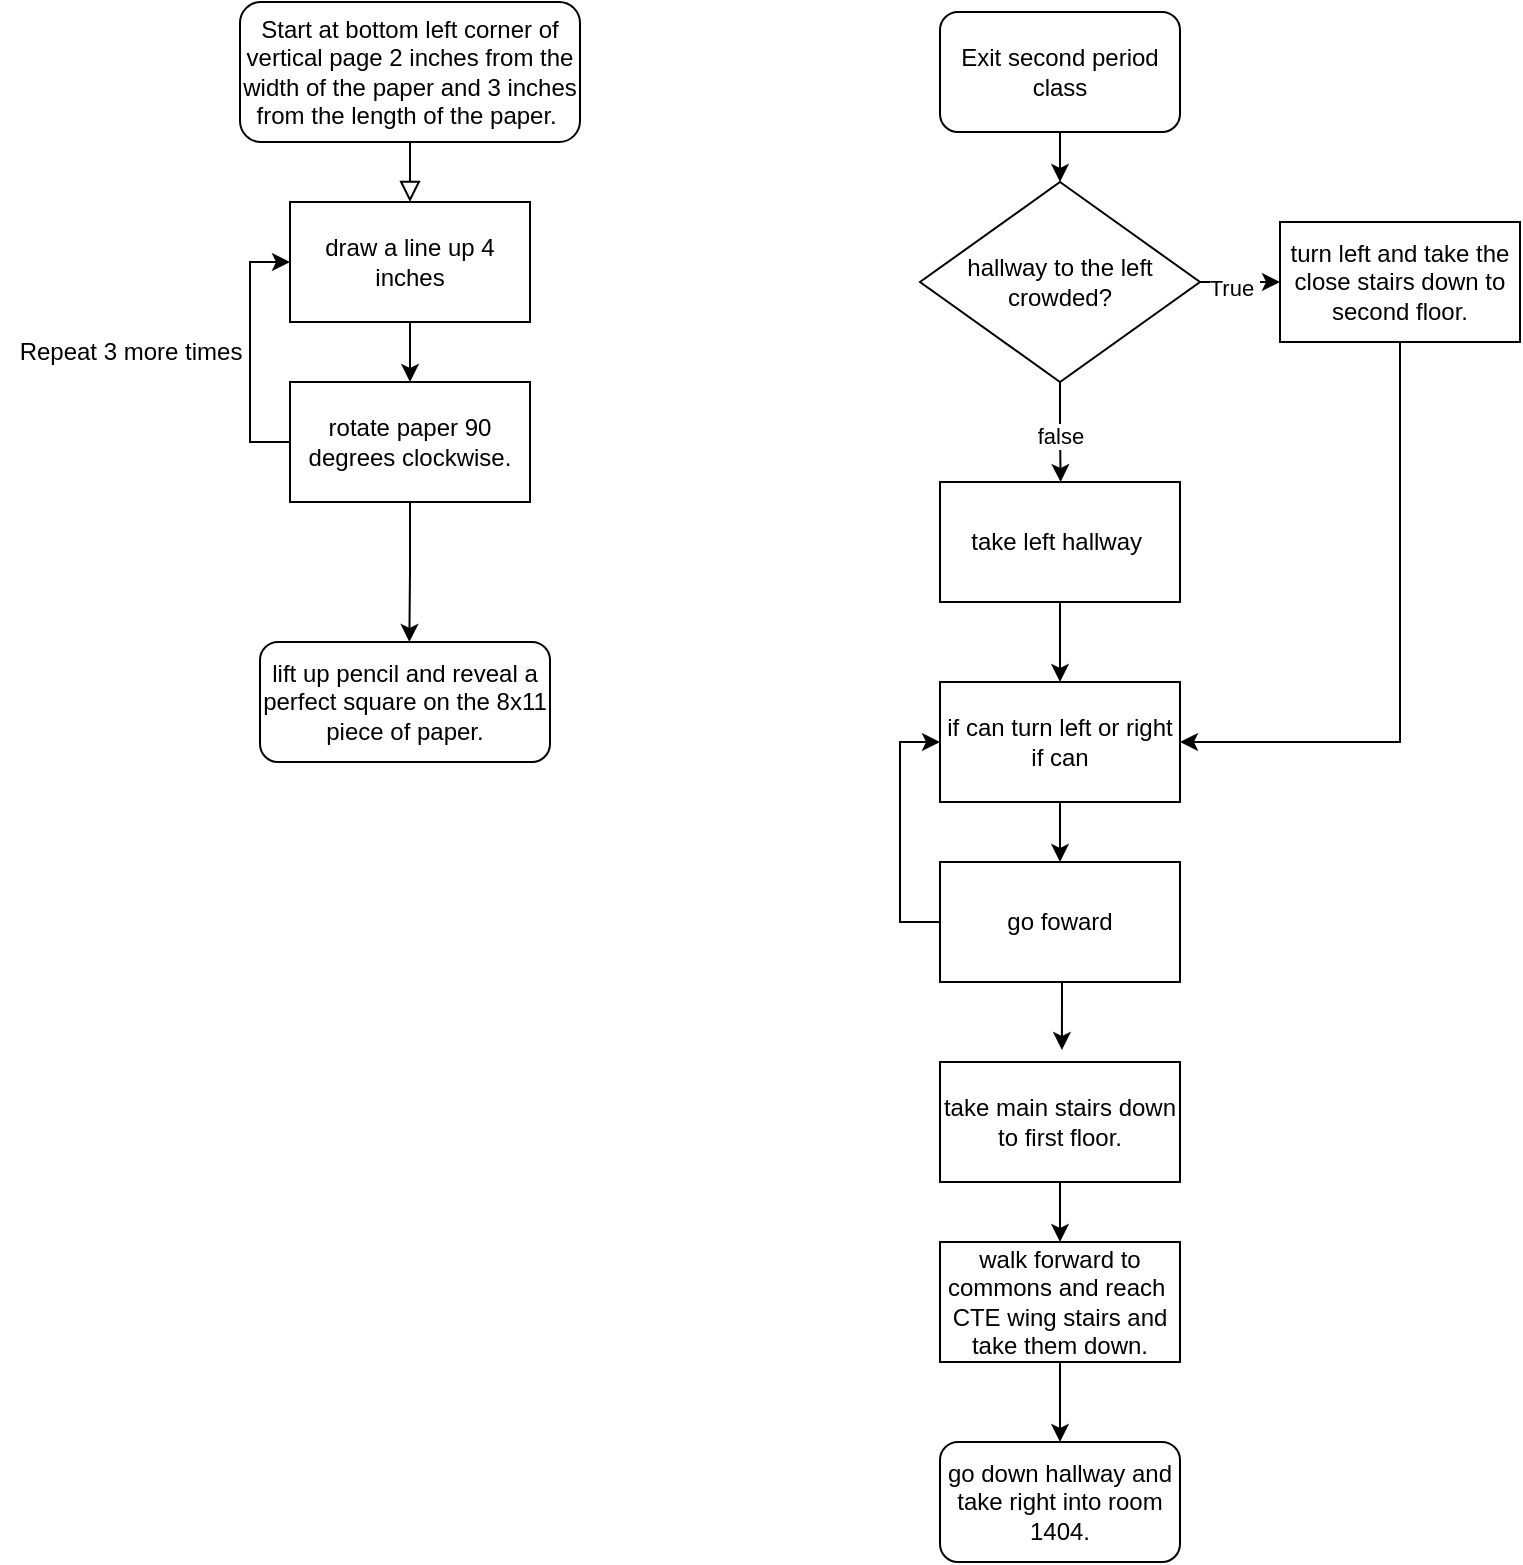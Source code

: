 <mxfile version="22.0.0" type="github">
  <diagram id="C5RBs43oDa-KdzZeNtuy" name="Page-1">
    <mxGraphModel dx="1195" dy="632" grid="1" gridSize="10" guides="1" tooltips="1" connect="1" arrows="1" fold="1" page="1" pageScale="1" pageWidth="827" pageHeight="1169" math="0" shadow="0">
      <root>
        <mxCell id="WIyWlLk6GJQsqaUBKTNV-0" />
        <mxCell id="WIyWlLk6GJQsqaUBKTNV-1" parent="WIyWlLk6GJQsqaUBKTNV-0" />
        <mxCell id="WIyWlLk6GJQsqaUBKTNV-2" value="" style="rounded=0;html=1;jettySize=auto;orthogonalLoop=1;fontSize=11;endArrow=block;endFill=0;endSize=8;strokeWidth=1;shadow=0;labelBackgroundColor=none;edgeStyle=orthogonalEdgeStyle;" parent="WIyWlLk6GJQsqaUBKTNV-1" source="WIyWlLk6GJQsqaUBKTNV-3" edge="1">
          <mxGeometry relative="1" as="geometry">
            <mxPoint x="245.0" y="180.0" as="targetPoint" />
          </mxGeometry>
        </mxCell>
        <mxCell id="WIyWlLk6GJQsqaUBKTNV-3" value="Start at bottom left corner of vertical page 2 inches from the width of the paper and 3 inches from the length of the paper.&amp;nbsp;" style="rounded=1;whiteSpace=wrap;html=1;fontSize=12;glass=0;strokeWidth=1;shadow=0;" parent="WIyWlLk6GJQsqaUBKTNV-1" vertex="1">
          <mxGeometry x="160" y="80" width="170" height="70" as="geometry" />
        </mxCell>
        <mxCell id="WIyWlLk6GJQsqaUBKTNV-11" value="lift up pencil and reveal a perfect square on the 8x11 piece of paper." style="rounded=1;whiteSpace=wrap;html=1;fontSize=12;glass=0;strokeWidth=1;shadow=0;" parent="WIyWlLk6GJQsqaUBKTNV-1" vertex="1">
          <mxGeometry x="170" y="400" width="145" height="60" as="geometry" />
        </mxCell>
        <mxCell id="AHhTgL7GNYlCK1cwbRpm-9" style="edgeStyle=orthogonalEdgeStyle;rounded=0;orthogonalLoop=1;jettySize=auto;html=1;exitX=0.5;exitY=1;exitDx=0;exitDy=0;entryX=0.5;entryY=0;entryDx=0;entryDy=0;" parent="WIyWlLk6GJQsqaUBKTNV-1" source="AHhTgL7GNYlCK1cwbRpm-1" target="AHhTgL7GNYlCK1cwbRpm-2" edge="1">
          <mxGeometry relative="1" as="geometry" />
        </mxCell>
        <mxCell id="AHhTgL7GNYlCK1cwbRpm-1" value="Exit second period class" style="rounded=1;whiteSpace=wrap;html=1;" parent="WIyWlLk6GJQsqaUBKTNV-1" vertex="1">
          <mxGeometry x="510" y="85" width="120" height="60" as="geometry" />
        </mxCell>
        <mxCell id="AHhTgL7GNYlCK1cwbRpm-10" style="edgeStyle=orthogonalEdgeStyle;rounded=0;orthogonalLoop=1;jettySize=auto;html=1;exitX=1;exitY=0.5;exitDx=0;exitDy=0;" parent="WIyWlLk6GJQsqaUBKTNV-1" source="AHhTgL7GNYlCK1cwbRpm-2" target="AHhTgL7GNYlCK1cwbRpm-11" edge="1">
          <mxGeometry relative="1" as="geometry">
            <mxPoint x="700.0" y="219.737" as="targetPoint" />
          </mxGeometry>
        </mxCell>
        <mxCell id="AHhTgL7GNYlCK1cwbRpm-12" value="True&amp;nbsp;" style="edgeLabel;html=1;align=center;verticalAlign=middle;resizable=0;points=[];" parent="AHhTgL7GNYlCK1cwbRpm-10" vertex="1" connectable="0">
          <mxGeometry x="-0.151" y="-3" relative="1" as="geometry">
            <mxPoint as="offset" />
          </mxGeometry>
        </mxCell>
        <mxCell id="AHhTgL7GNYlCK1cwbRpm-13" style="edgeStyle=orthogonalEdgeStyle;rounded=0;orthogonalLoop=1;jettySize=auto;html=1;exitX=0.5;exitY=1;exitDx=0;exitDy=0;" parent="WIyWlLk6GJQsqaUBKTNV-1" source="AHhTgL7GNYlCK1cwbRpm-2" edge="1">
          <mxGeometry relative="1" as="geometry">
            <mxPoint x="570.316" y="320" as="targetPoint" />
          </mxGeometry>
        </mxCell>
        <mxCell id="AHhTgL7GNYlCK1cwbRpm-14" value="false" style="edgeLabel;html=1;align=center;verticalAlign=middle;resizable=0;points=[];" parent="AHhTgL7GNYlCK1cwbRpm-13" vertex="1" connectable="0">
          <mxGeometry x="0.093" y="-1" relative="1" as="geometry">
            <mxPoint as="offset" />
          </mxGeometry>
        </mxCell>
        <mxCell id="AHhTgL7GNYlCK1cwbRpm-2" value="hallway to the left crowded?" style="rhombus;whiteSpace=wrap;html=1;" parent="WIyWlLk6GJQsqaUBKTNV-1" vertex="1">
          <mxGeometry x="500" y="170" width="140" height="100" as="geometry" />
        </mxCell>
        <mxCell id="AHhTgL7GNYlCK1cwbRpm-4" style="edgeStyle=orthogonalEdgeStyle;rounded=0;orthogonalLoop=1;jettySize=auto;html=1;exitX=0.5;exitY=1;exitDx=0;exitDy=0;" parent="WIyWlLk6GJQsqaUBKTNV-1" source="AHhTgL7GNYlCK1cwbRpm-3" target="AHhTgL7GNYlCK1cwbRpm-5" edge="1">
          <mxGeometry relative="1" as="geometry">
            <mxPoint x="244.667" y="280" as="targetPoint" />
          </mxGeometry>
        </mxCell>
        <mxCell id="AHhTgL7GNYlCK1cwbRpm-3" value="draw a line up 4 inches" style="rounded=0;whiteSpace=wrap;html=1;" parent="WIyWlLk6GJQsqaUBKTNV-1" vertex="1">
          <mxGeometry x="185" y="180" width="120" height="60" as="geometry" />
        </mxCell>
        <mxCell id="AHhTgL7GNYlCK1cwbRpm-6" style="edgeStyle=orthogonalEdgeStyle;rounded=0;orthogonalLoop=1;jettySize=auto;html=1;exitX=0;exitY=0.5;exitDx=0;exitDy=0;entryX=0;entryY=0.5;entryDx=0;entryDy=0;" parent="WIyWlLk6GJQsqaUBKTNV-1" source="AHhTgL7GNYlCK1cwbRpm-5" target="AHhTgL7GNYlCK1cwbRpm-3" edge="1">
          <mxGeometry relative="1" as="geometry" />
        </mxCell>
        <mxCell id="AHhTgL7GNYlCK1cwbRpm-8" style="edgeStyle=orthogonalEdgeStyle;rounded=0;orthogonalLoop=1;jettySize=auto;html=1;exitX=0.5;exitY=1;exitDx=0;exitDy=0;" parent="WIyWlLk6GJQsqaUBKTNV-1" source="AHhTgL7GNYlCK1cwbRpm-5" edge="1">
          <mxGeometry relative="1" as="geometry">
            <mxPoint x="244.667" y="400" as="targetPoint" />
          </mxGeometry>
        </mxCell>
        <mxCell id="AHhTgL7GNYlCK1cwbRpm-5" value="rotate paper 90 degrees clockwise." style="rounded=0;whiteSpace=wrap;html=1;" parent="WIyWlLk6GJQsqaUBKTNV-1" vertex="1">
          <mxGeometry x="184.997" y="270" width="120" height="60" as="geometry" />
        </mxCell>
        <mxCell id="AHhTgL7GNYlCK1cwbRpm-7" value="Repeat 3 more times" style="text;html=1;align=center;verticalAlign=middle;resizable=0;points=[];autosize=1;strokeColor=none;fillColor=none;" parent="WIyWlLk6GJQsqaUBKTNV-1" vertex="1">
          <mxGeometry x="40" y="240" width="130" height="30" as="geometry" />
        </mxCell>
        <mxCell id="xfr3Uzd2i4H-dIhRKYzS-8" style="edgeStyle=orthogonalEdgeStyle;rounded=0;orthogonalLoop=1;jettySize=auto;html=1;exitX=0.5;exitY=1;exitDx=0;exitDy=0;entryX=1;entryY=0.5;entryDx=0;entryDy=0;" edge="1" parent="WIyWlLk6GJQsqaUBKTNV-1" source="AHhTgL7GNYlCK1cwbRpm-11" target="xfr3Uzd2i4H-dIhRKYzS-0">
          <mxGeometry relative="1" as="geometry" />
        </mxCell>
        <mxCell id="AHhTgL7GNYlCK1cwbRpm-11" value="turn left and take the close stairs down to second floor." style="rounded=0;whiteSpace=wrap;html=1;" parent="WIyWlLk6GJQsqaUBKTNV-1" vertex="1">
          <mxGeometry x="680.0" y="189.997" width="120" height="60" as="geometry" />
        </mxCell>
        <mxCell id="xfr3Uzd2i4H-dIhRKYzS-2" style="edgeStyle=orthogonalEdgeStyle;rounded=0;orthogonalLoop=1;jettySize=auto;html=1;exitX=0.5;exitY=1;exitDx=0;exitDy=0;entryX=0.5;entryY=0;entryDx=0;entryDy=0;" edge="1" parent="WIyWlLk6GJQsqaUBKTNV-1" source="AHhTgL7GNYlCK1cwbRpm-15" target="xfr3Uzd2i4H-dIhRKYzS-0">
          <mxGeometry relative="1" as="geometry" />
        </mxCell>
        <mxCell id="AHhTgL7GNYlCK1cwbRpm-15" value="take left hallway&amp;nbsp;" style="rounded=0;whiteSpace=wrap;html=1;" parent="WIyWlLk6GJQsqaUBKTNV-1" vertex="1">
          <mxGeometry x="510" y="320" width="120" height="60" as="geometry" />
        </mxCell>
        <mxCell id="xfr3Uzd2i4H-dIhRKYzS-3" style="edgeStyle=orthogonalEdgeStyle;rounded=0;orthogonalLoop=1;jettySize=auto;html=1;exitX=0.5;exitY=1;exitDx=0;exitDy=0;entryX=0.5;entryY=0;entryDx=0;entryDy=0;" edge="1" parent="WIyWlLk6GJQsqaUBKTNV-1" source="xfr3Uzd2i4H-dIhRKYzS-0" target="xfr3Uzd2i4H-dIhRKYzS-1">
          <mxGeometry relative="1" as="geometry" />
        </mxCell>
        <mxCell id="xfr3Uzd2i4H-dIhRKYzS-0" value="if can turn left or right if can" style="rounded=0;whiteSpace=wrap;html=1;" vertex="1" parent="WIyWlLk6GJQsqaUBKTNV-1">
          <mxGeometry x="510" y="420" width="120" height="60" as="geometry" />
        </mxCell>
        <mxCell id="xfr3Uzd2i4H-dIhRKYzS-4" style="edgeStyle=orthogonalEdgeStyle;rounded=0;orthogonalLoop=1;jettySize=auto;html=1;exitX=0;exitY=0.5;exitDx=0;exitDy=0;entryX=0;entryY=0.5;entryDx=0;entryDy=0;" edge="1" parent="WIyWlLk6GJQsqaUBKTNV-1" source="xfr3Uzd2i4H-dIhRKYzS-1" target="xfr3Uzd2i4H-dIhRKYzS-0">
          <mxGeometry relative="1" as="geometry" />
        </mxCell>
        <mxCell id="xfr3Uzd2i4H-dIhRKYzS-1" value="go foward" style="rounded=0;whiteSpace=wrap;html=1;" vertex="1" parent="WIyWlLk6GJQsqaUBKTNV-1">
          <mxGeometry x="510" y="510" width="120" height="60" as="geometry" />
        </mxCell>
        <mxCell id="xfr3Uzd2i4H-dIhRKYzS-10" style="edgeStyle=orthogonalEdgeStyle;rounded=0;orthogonalLoop=1;jettySize=auto;html=1;exitX=0.5;exitY=1;exitDx=0;exitDy=0;entryX=0.5;entryY=0;entryDx=0;entryDy=0;" edge="1" parent="WIyWlLk6GJQsqaUBKTNV-1" source="xfr3Uzd2i4H-dIhRKYzS-5" target="xfr3Uzd2i4H-dIhRKYzS-9">
          <mxGeometry relative="1" as="geometry" />
        </mxCell>
        <mxCell id="xfr3Uzd2i4H-dIhRKYzS-5" value="take main stairs down to first floor." style="rounded=0;whiteSpace=wrap;html=1;" vertex="1" parent="WIyWlLk6GJQsqaUBKTNV-1">
          <mxGeometry x="510" y="610" width="120" height="60" as="geometry" />
        </mxCell>
        <mxCell id="xfr3Uzd2i4H-dIhRKYzS-6" style="edgeStyle=orthogonalEdgeStyle;rounded=0;orthogonalLoop=1;jettySize=auto;html=1;exitX=0.5;exitY=1;exitDx=0;exitDy=0;entryX=0.508;entryY=-0.1;entryDx=0;entryDy=0;entryPerimeter=0;" edge="1" parent="WIyWlLk6GJQsqaUBKTNV-1" source="xfr3Uzd2i4H-dIhRKYzS-1" target="xfr3Uzd2i4H-dIhRKYzS-5">
          <mxGeometry relative="1" as="geometry" />
        </mxCell>
        <mxCell id="xfr3Uzd2i4H-dIhRKYzS-13" style="edgeStyle=orthogonalEdgeStyle;rounded=0;orthogonalLoop=1;jettySize=auto;html=1;exitX=0.5;exitY=1;exitDx=0;exitDy=0;entryX=0.5;entryY=0;entryDx=0;entryDy=0;" edge="1" parent="WIyWlLk6GJQsqaUBKTNV-1" source="xfr3Uzd2i4H-dIhRKYzS-9" target="xfr3Uzd2i4H-dIhRKYzS-12">
          <mxGeometry relative="1" as="geometry" />
        </mxCell>
        <mxCell id="xfr3Uzd2i4H-dIhRKYzS-9" value="walk forward to commons and reach&amp;nbsp;&lt;br&gt;CTE wing stairs and take them down." style="rounded=0;whiteSpace=wrap;html=1;" vertex="1" parent="WIyWlLk6GJQsqaUBKTNV-1">
          <mxGeometry x="510" y="700" width="120" height="60" as="geometry" />
        </mxCell>
        <mxCell id="xfr3Uzd2i4H-dIhRKYzS-12" value="go down hallway and take right into room 1404." style="rounded=1;whiteSpace=wrap;html=1;" vertex="1" parent="WIyWlLk6GJQsqaUBKTNV-1">
          <mxGeometry x="510" y="800" width="120" height="60" as="geometry" />
        </mxCell>
      </root>
    </mxGraphModel>
  </diagram>
</mxfile>
